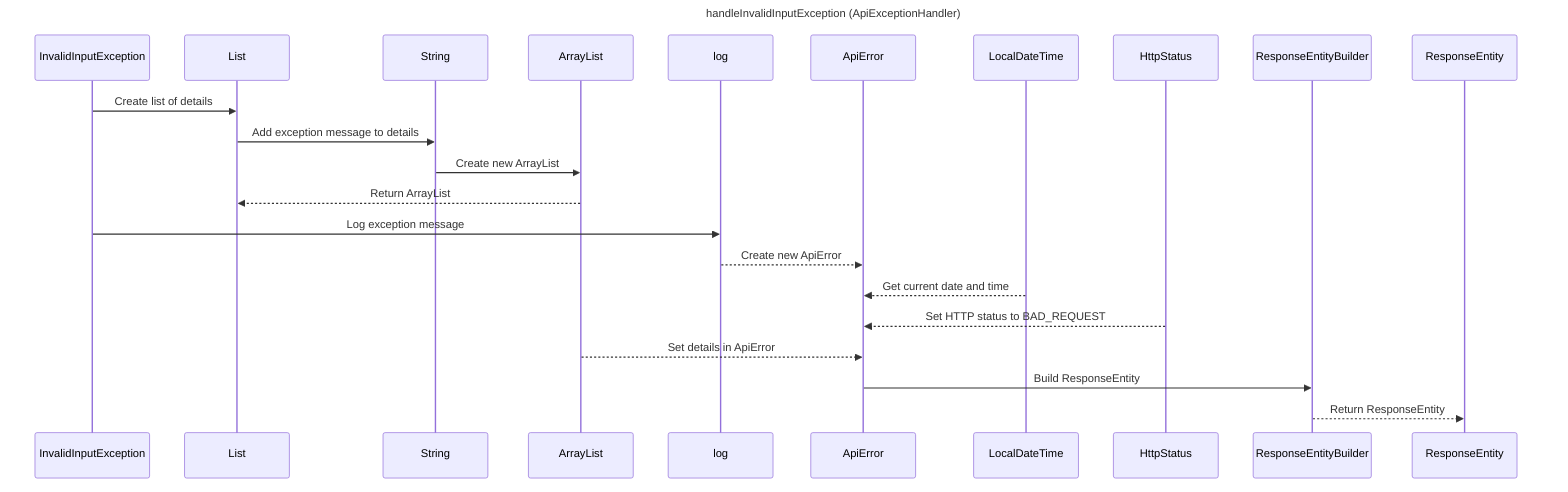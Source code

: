 ---
title: handleInvalidInputException (ApiExceptionHandler)
---

sequenceDiagram
    participant InvalidInputException
    participant List
    participant String
    participant ArrayList
    participant log
    participant ApiError
    participant LocalDateTime
    participant HttpStatus
    participant ResponseEntityBuilder
    participant ResponseEntity

    InvalidInputException->>List: Create list of details
    List->>String: Add exception message to details
    String->>ArrayList: Create new ArrayList
    ArrayList-->>List: Return ArrayList
    InvalidInputException->>log: Log exception message
    log-->>ApiError: Create new ApiError
    LocalDateTime-->>ApiError: Get current date and time
    HttpStatus-->>ApiError: Set HTTP status to BAD_REQUEST
    ArrayList-->>ApiError: Set details in ApiError
    ApiError->>ResponseEntityBuilder: Build ResponseEntity
    ResponseEntityBuilder-->>ResponseEntity: Return ResponseEntity